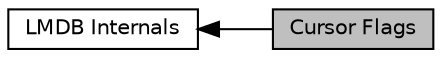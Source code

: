 digraph "Cursor Flags"
{
  edge [fontname="Helvetica",fontsize="10",labelfontname="Helvetica",labelfontsize="10"];
  node [fontname="Helvetica",fontsize="10",shape=record];
  rankdir=LR;
  Node0 [label="Cursor Flags",height=0.2,width=0.4,color="black", fillcolor="grey75", style="filled", fontcolor="black"];
  Node1 [label="LMDB Internals",height=0.2,width=0.4,color="black", fillcolor="white", style="filled",URL="$group__internal.html"];
  Node1->Node0 [shape=plaintext, dir="back", style="solid"];
}
